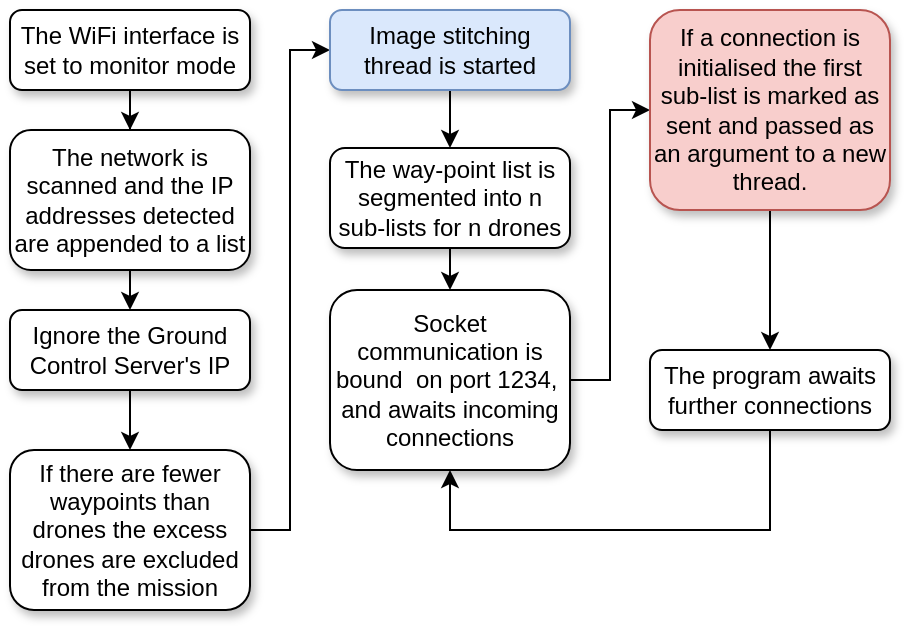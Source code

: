 <mxfile version="13.1.3" type="github">
  <diagram id="C5RBs43oDa-KdzZeNtuy" name="Page-1">
    <mxGraphModel dx="976" dy="539" grid="1" gridSize="10" guides="1" tooltips="1" connect="1" arrows="1" fold="1" page="1" pageScale="1" pageWidth="827" pageHeight="1169" math="0" shadow="0">
      <root>
        <mxCell id="WIyWlLk6GJQsqaUBKTNV-0" />
        <mxCell id="WIyWlLk6GJQsqaUBKTNV-1" parent="WIyWlLk6GJQsqaUBKTNV-0" />
        <mxCell id="Hf-C0cWsWEl9VVZdfR_4-1" value="" style="edgeStyle=orthogonalEdgeStyle;rounded=0;orthogonalLoop=1;jettySize=auto;html=1;" parent="WIyWlLk6GJQsqaUBKTNV-1" source="WIyWlLk6GJQsqaUBKTNV-3" target="Hf-C0cWsWEl9VVZdfR_4-0" edge="1">
          <mxGeometry relative="1" as="geometry" />
        </mxCell>
        <mxCell id="WIyWlLk6GJQsqaUBKTNV-3" value="The WiFi interface is set to monitor mode" style="rounded=1;whiteSpace=wrap;html=1;fontSize=12;glass=0;strokeWidth=1;shadow=1;" parent="WIyWlLk6GJQsqaUBKTNV-1" vertex="1">
          <mxGeometry x="160" y="40" width="120" height="40" as="geometry" />
        </mxCell>
        <mxCell id="Hf-C0cWsWEl9VVZdfR_4-3" value="" style="edgeStyle=orthogonalEdgeStyle;rounded=0;orthogonalLoop=1;jettySize=auto;html=1;" parent="WIyWlLk6GJQsqaUBKTNV-1" source="Hf-C0cWsWEl9VVZdfR_4-0" edge="1">
          <mxGeometry relative="1" as="geometry">
            <mxPoint x="220" y="190" as="targetPoint" />
          </mxGeometry>
        </mxCell>
        <mxCell id="Hf-C0cWsWEl9VVZdfR_4-0" value="The network is scanned and the IP addresses detected are appended to a list" style="rounded=1;whiteSpace=wrap;html=1;fontSize=12;glass=0;strokeWidth=1;shadow=1;" parent="WIyWlLk6GJQsqaUBKTNV-1" vertex="1">
          <mxGeometry x="160" y="100" width="120" height="70" as="geometry" />
        </mxCell>
        <mxCell id="eo5qymATFGRJfCogQrUq-0" style="edgeStyle=orthogonalEdgeStyle;rounded=0;orthogonalLoop=1;jettySize=auto;html=1;exitX=0.5;exitY=1;exitDx=0;exitDy=0;entryX=0.5;entryY=0;entryDx=0;entryDy=0;" parent="WIyWlLk6GJQsqaUBKTNV-1" source="Hf-C0cWsWEl9VVZdfR_4-4" target="Hf-C0cWsWEl9VVZdfR_4-6" edge="1">
          <mxGeometry relative="1" as="geometry" />
        </mxCell>
        <mxCell id="Hf-C0cWsWEl9VVZdfR_4-4" value="Ignore the Ground Control Server&#39;s IP" style="rounded=1;whiteSpace=wrap;html=1;fontSize=12;glass=0;strokeWidth=1;shadow=1;" parent="WIyWlLk6GJQsqaUBKTNV-1" vertex="1">
          <mxGeometry x="160" y="190" width="120" height="40" as="geometry" />
        </mxCell>
        <mxCell id="eo5qymATFGRJfCogQrUq-1" style="edgeStyle=orthogonalEdgeStyle;rounded=0;orthogonalLoop=1;jettySize=auto;html=1;exitX=1;exitY=0.5;exitDx=0;exitDy=0;entryX=0;entryY=0.5;entryDx=0;entryDy=0;" parent="WIyWlLk6GJQsqaUBKTNV-1" source="Hf-C0cWsWEl9VVZdfR_4-6" target="Hf-C0cWsWEl9VVZdfR_4-8" edge="1">
          <mxGeometry relative="1" as="geometry" />
        </mxCell>
        <mxCell id="Hf-C0cWsWEl9VVZdfR_4-6" value="If there are fewer waypoints than drones the excess drones are excluded from the mission" style="rounded=1;whiteSpace=wrap;html=1;fontSize=12;glass=0;strokeWidth=1;shadow=1;" parent="WIyWlLk6GJQsqaUBKTNV-1" vertex="1">
          <mxGeometry x="160" y="260" width="120" height="80" as="geometry" />
        </mxCell>
        <mxCell id="eo5qymATFGRJfCogQrUq-2" style="edgeStyle=orthogonalEdgeStyle;rounded=0;orthogonalLoop=1;jettySize=auto;html=1;exitX=0.5;exitY=1;exitDx=0;exitDy=0;entryX=0.5;entryY=0;entryDx=0;entryDy=0;" parent="WIyWlLk6GJQsqaUBKTNV-1" source="Hf-C0cWsWEl9VVZdfR_4-8" target="Hf-C0cWsWEl9VVZdfR_4-12" edge="1">
          <mxGeometry relative="1" as="geometry" />
        </mxCell>
        <mxCell id="Hf-C0cWsWEl9VVZdfR_4-8" value="Image stitching thread is started" style="rounded=1;whiteSpace=wrap;html=1;fontSize=12;glass=0;strokeWidth=1;shadow=1;fillColor=#dae8fc;strokeColor=#6c8ebf;" parent="WIyWlLk6GJQsqaUBKTNV-1" vertex="1">
          <mxGeometry x="320" y="40" width="120" height="40" as="geometry" />
        </mxCell>
        <mxCell id="eo5qymATFGRJfCogQrUq-3" style="edgeStyle=orthogonalEdgeStyle;rounded=0;orthogonalLoop=1;jettySize=auto;html=1;exitX=0.5;exitY=1;exitDx=0;exitDy=0;entryX=0.5;entryY=0;entryDx=0;entryDy=0;" parent="WIyWlLk6GJQsqaUBKTNV-1" source="Hf-C0cWsWEl9VVZdfR_4-12" target="Hf-C0cWsWEl9VVZdfR_4-14" edge="1">
          <mxGeometry relative="1" as="geometry" />
        </mxCell>
        <mxCell id="Hf-C0cWsWEl9VVZdfR_4-12" value="The way-point list is segmented into n sub-lists for n drones" style="rounded=1;whiteSpace=wrap;html=1;fontSize=12;glass=0;strokeWidth=1;shadow=1;" parent="WIyWlLk6GJQsqaUBKTNV-1" vertex="1">
          <mxGeometry x="320" y="109" width="120" height="50" as="geometry" />
        </mxCell>
        <mxCell id="eo5qymATFGRJfCogQrUq-4" style="edgeStyle=orthogonalEdgeStyle;rounded=0;orthogonalLoop=1;jettySize=auto;html=1;exitX=1;exitY=0.5;exitDx=0;exitDy=0;entryX=0;entryY=0.5;entryDx=0;entryDy=0;" parent="WIyWlLk6GJQsqaUBKTNV-1" source="Hf-C0cWsWEl9VVZdfR_4-14" target="Hf-C0cWsWEl9VVZdfR_4-16" edge="1">
          <mxGeometry relative="1" as="geometry" />
        </mxCell>
        <mxCell id="Hf-C0cWsWEl9VVZdfR_4-14" value="Socket communication is bound&amp;nbsp; on port 1234,&amp;nbsp; and awaits incoming connections" style="rounded=1;whiteSpace=wrap;html=1;fontSize=12;glass=0;strokeWidth=1;shadow=1;" parent="WIyWlLk6GJQsqaUBKTNV-1" vertex="1">
          <mxGeometry x="320" y="180" width="120" height="90" as="geometry" />
        </mxCell>
        <mxCell id="Hf-C0cWsWEl9VVZdfR_4-28" value="" style="edgeStyle=orthogonalEdgeStyle;rounded=0;orthogonalLoop=1;jettySize=auto;html=1;" parent="WIyWlLk6GJQsqaUBKTNV-1" source="Hf-C0cWsWEl9VVZdfR_4-16" target="Hf-C0cWsWEl9VVZdfR_4-27" edge="1">
          <mxGeometry relative="1" as="geometry" />
        </mxCell>
        <mxCell id="Hf-C0cWsWEl9VVZdfR_4-16" value="If a connection is initialised the first sub-list is marked as sent and passed as an argument to a new thread." style="rounded=1;whiteSpace=wrap;html=1;fontSize=12;glass=0;strokeWidth=1;shadow=1;fillColor=#f8cecc;strokeColor=#b85450;" parent="WIyWlLk6GJQsqaUBKTNV-1" vertex="1">
          <mxGeometry x="480" y="40" width="120" height="100" as="geometry" />
        </mxCell>
        <mxCell id="eo5qymATFGRJfCogQrUq-5" style="edgeStyle=orthogonalEdgeStyle;rounded=0;orthogonalLoop=1;jettySize=auto;html=1;exitX=0.5;exitY=1;exitDx=0;exitDy=0;entryX=0.5;entryY=1;entryDx=0;entryDy=0;" parent="WIyWlLk6GJQsqaUBKTNV-1" source="Hf-C0cWsWEl9VVZdfR_4-27" target="Hf-C0cWsWEl9VVZdfR_4-14" edge="1">
          <mxGeometry relative="1" as="geometry">
            <Array as="points">
              <mxPoint x="540" y="300" />
              <mxPoint x="380" y="300" />
            </Array>
          </mxGeometry>
        </mxCell>
        <mxCell id="Hf-C0cWsWEl9VVZdfR_4-27" value="The program awaits further connections" style="rounded=1;whiteSpace=wrap;html=1;fontSize=12;glass=0;strokeWidth=1;shadow=1;" parent="WIyWlLk6GJQsqaUBKTNV-1" vertex="1">
          <mxGeometry x="480" y="210" width="120" height="40" as="geometry" />
        </mxCell>
      </root>
    </mxGraphModel>
  </diagram>
</mxfile>
